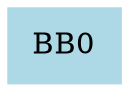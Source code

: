 digraph CFG {
    node [shape=box, style=filled, color=lightblue];
    
    BB0 [label="BB0"];
    
    // No edges as there is only one basic block
}